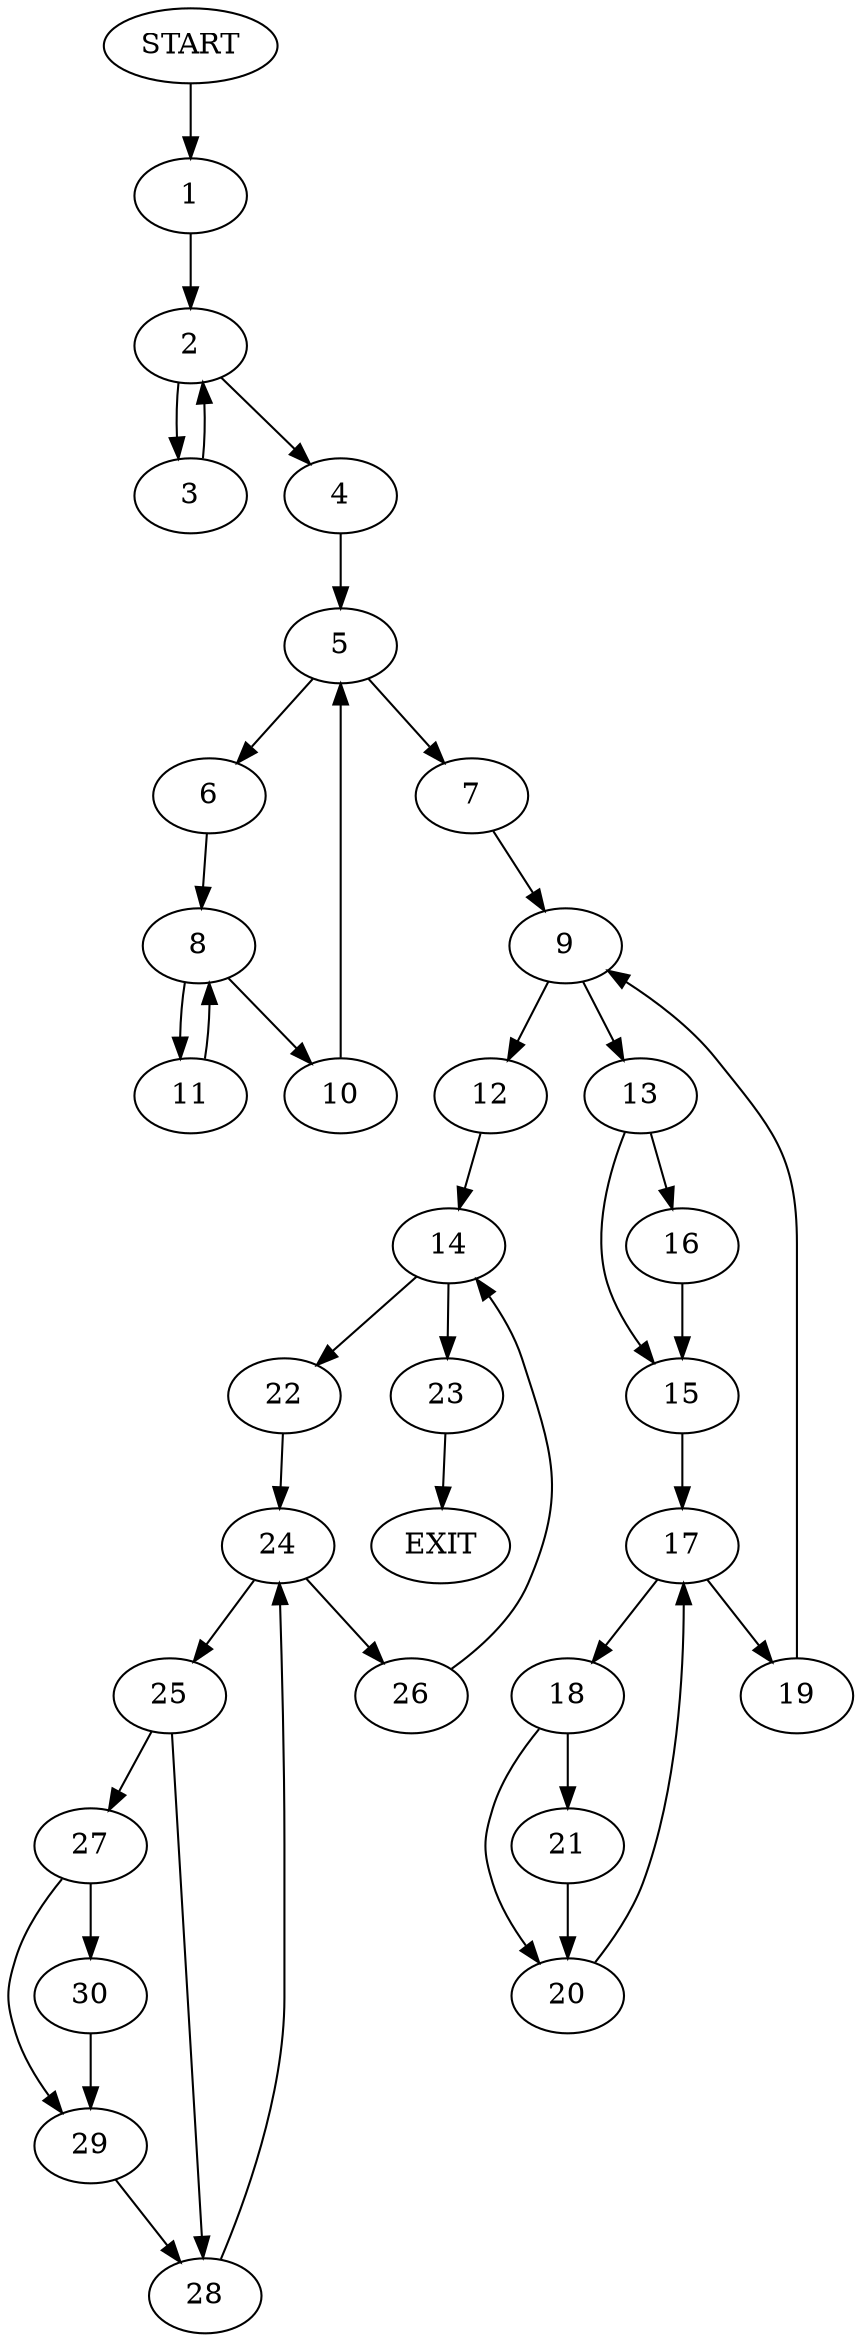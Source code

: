 digraph {
0 [label="START"]
31 [label="EXIT"]
0 -> 1
1 -> 2
2 -> 3
2 -> 4
4 -> 5
3 -> 2
5 -> 6
5 -> 7
6 -> 8
7 -> 9
8 -> 10
8 -> 11
10 -> 5
11 -> 8
9 -> 12
9 -> 13
12 -> 14
13 -> 15
13 -> 16
15 -> 17
16 -> 15
17 -> 18
17 -> 19
19 -> 9
18 -> 20
18 -> 21
21 -> 20
20 -> 17
14 -> 22
14 -> 23
22 -> 24
23 -> 31
24 -> 25
24 -> 26
25 -> 27
25 -> 28
26 -> 14
27 -> 29
27 -> 30
28 -> 24
30 -> 29
29 -> 28
}
